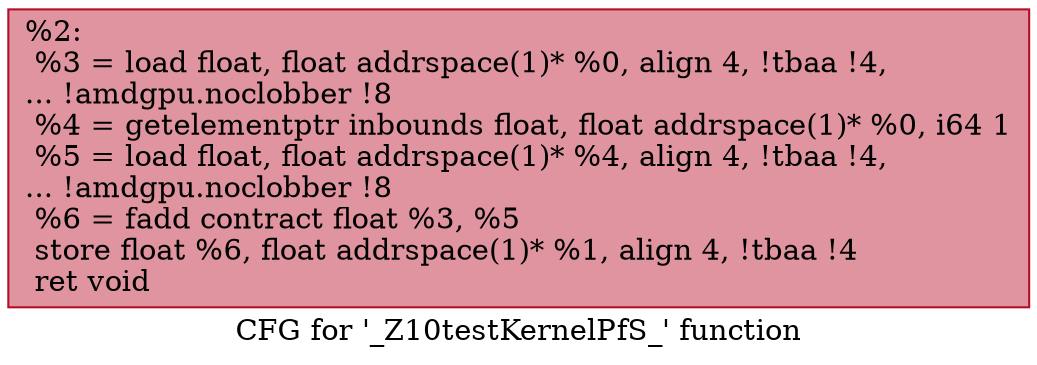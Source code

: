 digraph "CFG for '_Z10testKernelPfS_' function" {
	label="CFG for '_Z10testKernelPfS_' function";

	Node0x6252ac0 [shape=record,color="#b70d28ff", style=filled, fillcolor="#b70d2870",label="{%2:\l  %3 = load float, float addrspace(1)* %0, align 4, !tbaa !4,\l... !amdgpu.noclobber !8\l  %4 = getelementptr inbounds float, float addrspace(1)* %0, i64 1\l  %5 = load float, float addrspace(1)* %4, align 4, !tbaa !4,\l... !amdgpu.noclobber !8\l  %6 = fadd contract float %3, %5\l  store float %6, float addrspace(1)* %1, align 4, !tbaa !4\l  ret void\l}"];
}
